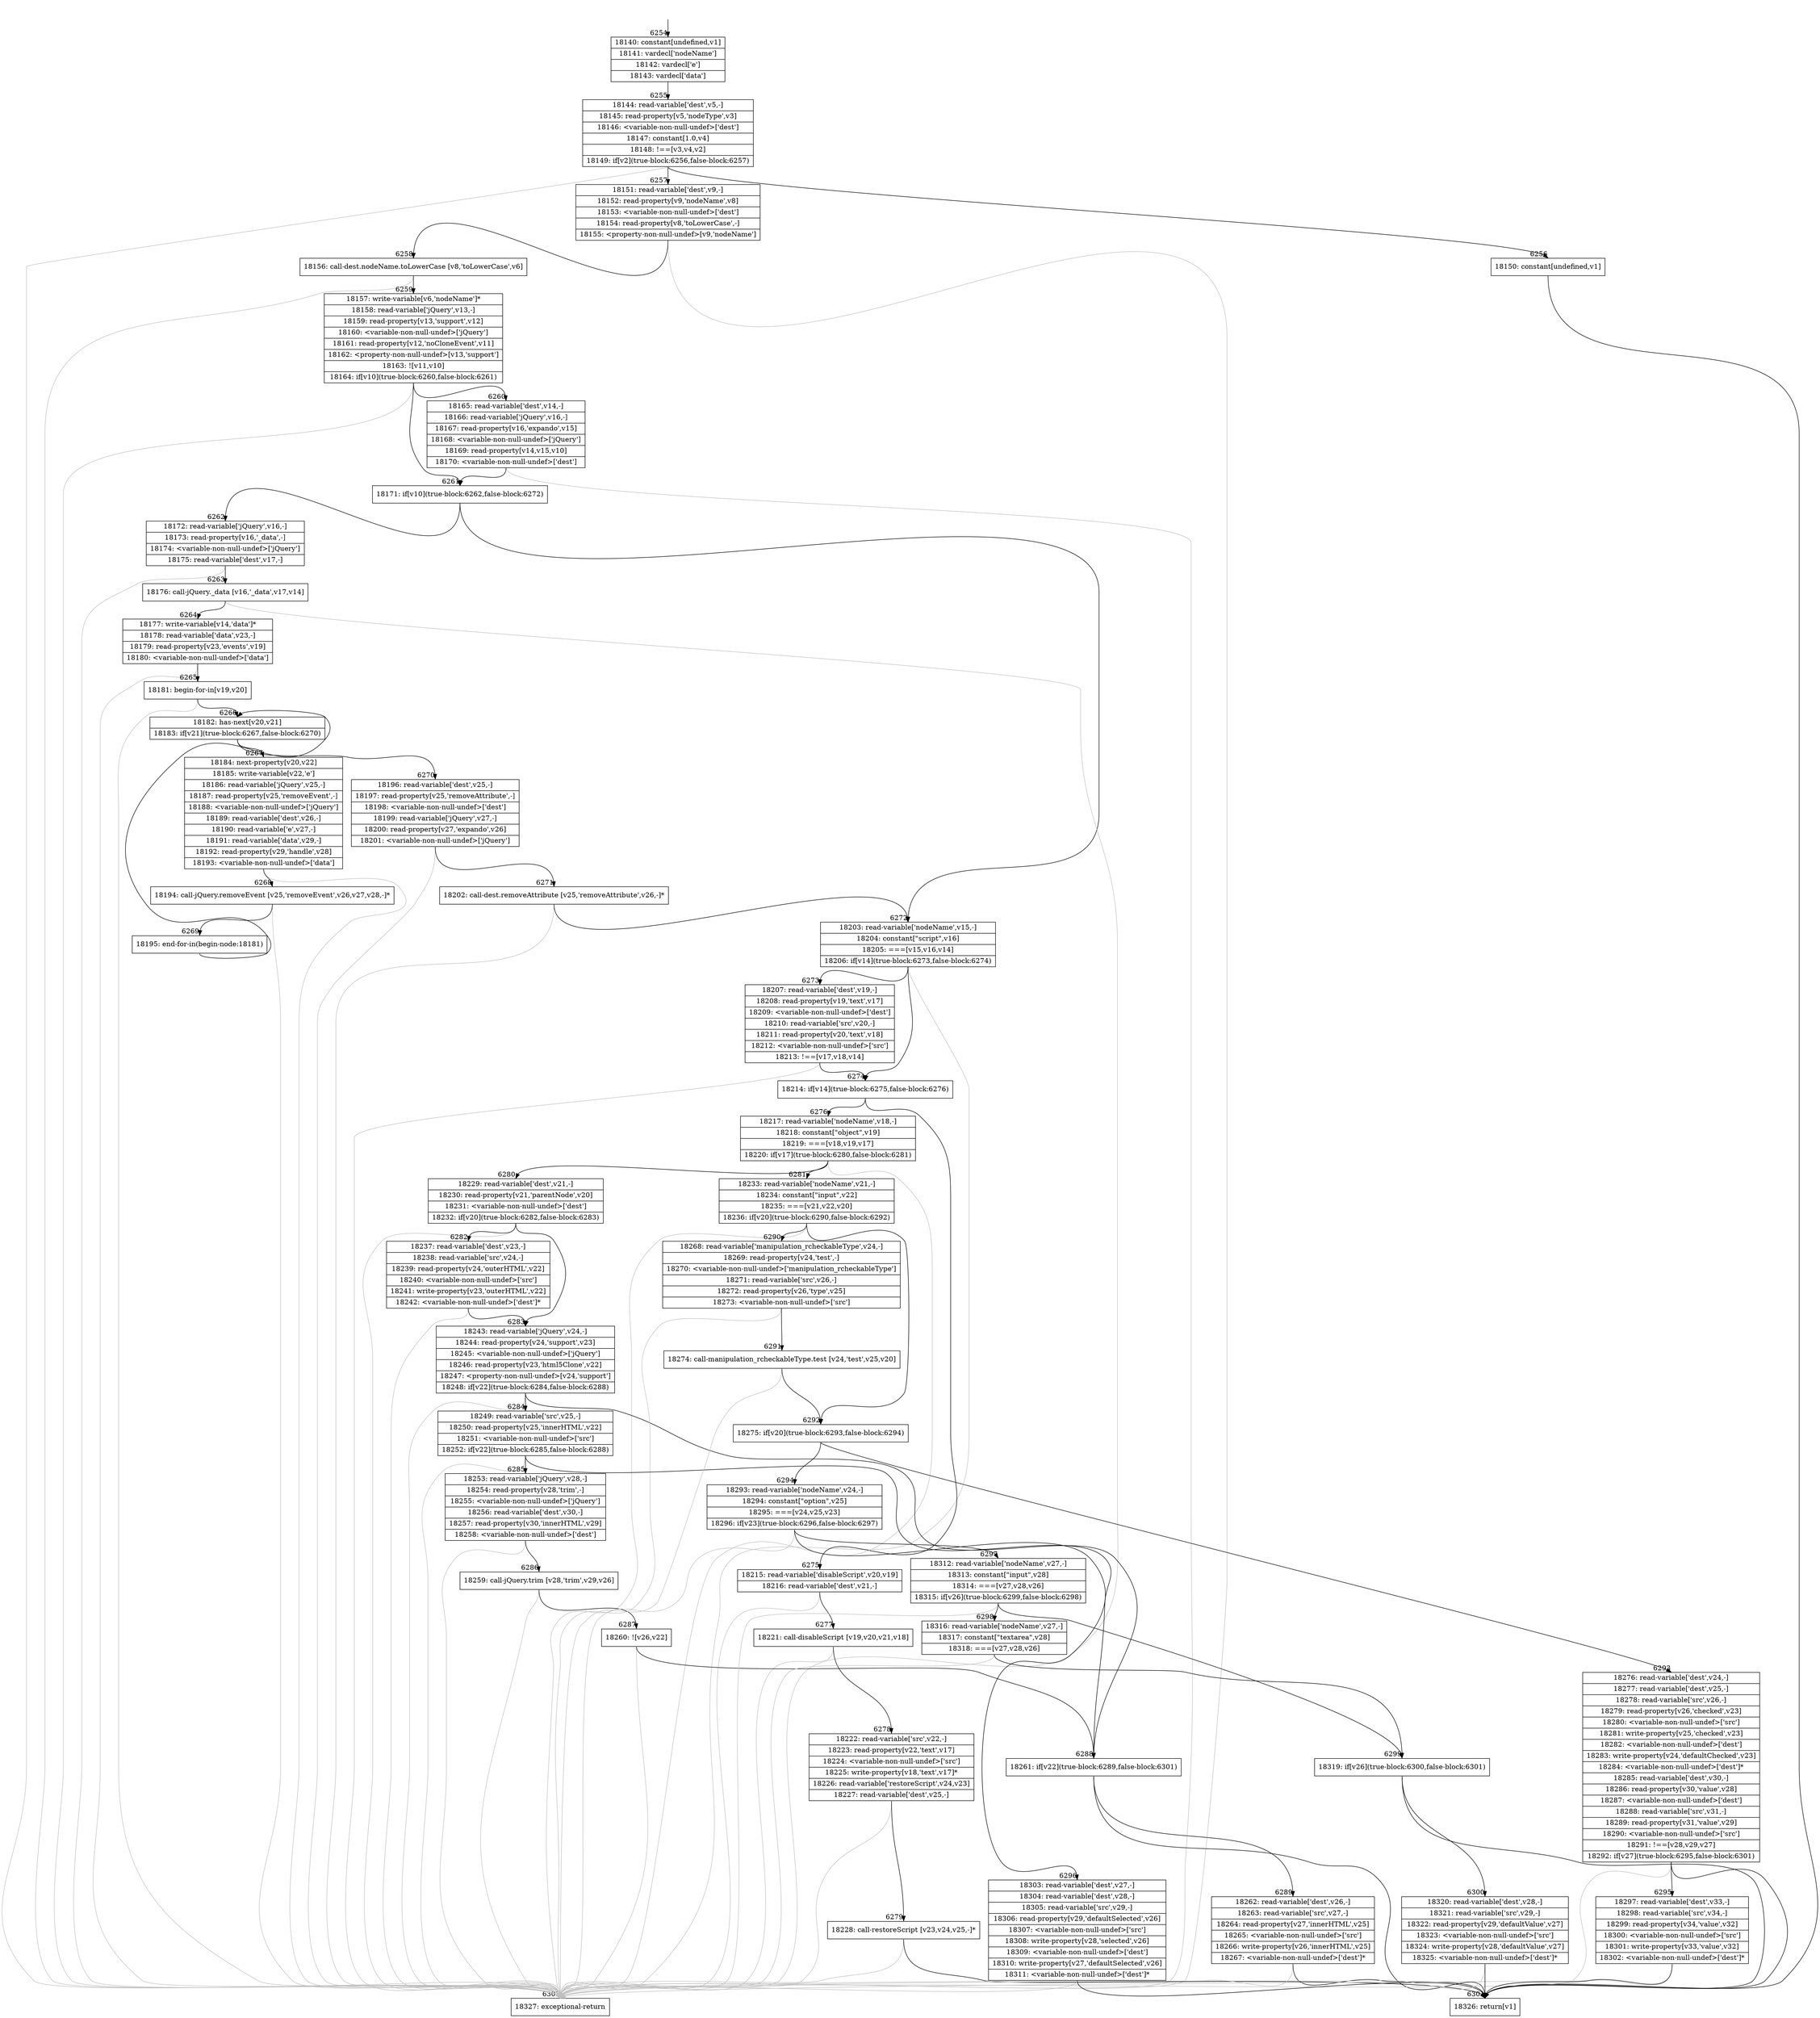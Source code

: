 digraph {
rankdir="TD"
BB_entry409[shape=none,label=""];
BB_entry409 -> BB6254 [tailport=s, headport=n, headlabel="    6254"]
BB6254 [shape=record label="{18140: constant[undefined,v1]|18141: vardecl['nodeName']|18142: vardecl['e']|18143: vardecl['data']}" ] 
BB6254 -> BB6255 [tailport=s, headport=n, headlabel="      6255"]
BB6255 [shape=record label="{18144: read-variable['dest',v5,-]|18145: read-property[v5,'nodeType',v3]|18146: \<variable-non-null-undef\>['dest']|18147: constant[1.0,v4]|18148: !==[v3,v4,v2]|18149: if[v2](true-block:6256,false-block:6257)}" ] 
BB6255 -> BB6256 [tailport=s, headport=n, headlabel="      6256"]
BB6255 -> BB6257 [tailport=s, headport=n, headlabel="      6257"]
BB6255 -> BB6302 [tailport=s, headport=n, color=gray, headlabel="      6302"]
BB6256 [shape=record label="{18150: constant[undefined,v1]}" ] 
BB6256 -> BB6301 [tailport=s, headport=n, headlabel="      6301"]
BB6257 [shape=record label="{18151: read-variable['dest',v9,-]|18152: read-property[v9,'nodeName',v8]|18153: \<variable-non-null-undef\>['dest']|18154: read-property[v8,'toLowerCase',-]|18155: \<property-non-null-undef\>[v9,'nodeName']}" ] 
BB6257 -> BB6258 [tailport=s, headport=n, headlabel="      6258"]
BB6257 -> BB6302 [tailport=s, headport=n, color=gray]
BB6258 [shape=record label="{18156: call-dest.nodeName.toLowerCase [v8,'toLowerCase',v6]}" ] 
BB6258 -> BB6259 [tailport=s, headport=n, headlabel="      6259"]
BB6258 -> BB6302 [tailport=s, headport=n, color=gray]
BB6259 [shape=record label="{18157: write-variable[v6,'nodeName']*|18158: read-variable['jQuery',v13,-]|18159: read-property[v13,'support',v12]|18160: \<variable-non-null-undef\>['jQuery']|18161: read-property[v12,'noCloneEvent',v11]|18162: \<property-non-null-undef\>[v13,'support']|18163: ![v11,v10]|18164: if[v10](true-block:6260,false-block:6261)}" ] 
BB6259 -> BB6261 [tailport=s, headport=n, headlabel="      6261"]
BB6259 -> BB6260 [tailport=s, headport=n, headlabel="      6260"]
BB6259 -> BB6302 [tailport=s, headport=n, color=gray]
BB6260 [shape=record label="{18165: read-variable['dest',v14,-]|18166: read-variable['jQuery',v16,-]|18167: read-property[v16,'expando',v15]|18168: \<variable-non-null-undef\>['jQuery']|18169: read-property[v14,v15,v10]|18170: \<variable-non-null-undef\>['dest']}" ] 
BB6260 -> BB6261 [tailport=s, headport=n]
BB6260 -> BB6302 [tailport=s, headport=n, color=gray]
BB6261 [shape=record label="{18171: if[v10](true-block:6262,false-block:6272)}" ] 
BB6261 -> BB6262 [tailport=s, headport=n, headlabel="      6262"]
BB6261 -> BB6272 [tailport=s, headport=n, headlabel="      6272"]
BB6262 [shape=record label="{18172: read-variable['jQuery',v16,-]|18173: read-property[v16,'_data',-]|18174: \<variable-non-null-undef\>['jQuery']|18175: read-variable['dest',v17,-]}" ] 
BB6262 -> BB6263 [tailport=s, headport=n, headlabel="      6263"]
BB6262 -> BB6302 [tailport=s, headport=n, color=gray]
BB6263 [shape=record label="{18176: call-jQuery._data [v16,'_data',v17,v14]}" ] 
BB6263 -> BB6264 [tailport=s, headport=n, headlabel="      6264"]
BB6263 -> BB6302 [tailport=s, headport=n, color=gray]
BB6264 [shape=record label="{18177: write-variable[v14,'data']*|18178: read-variable['data',v23,-]|18179: read-property[v23,'events',v19]|18180: \<variable-non-null-undef\>['data']}" ] 
BB6264 -> BB6265 [tailport=s, headport=n, headlabel="      6265"]
BB6264 -> BB6302 [tailport=s, headport=n, color=gray]
BB6265 [shape=record label="{18181: begin-for-in[v19,v20]}" ] 
BB6265 -> BB6266 [tailport=s, headport=n, headlabel="      6266"]
BB6265 -> BB6302 [tailport=s, headport=n, color=gray]
BB6266 [shape=record label="{18182: has-next[v20,v21]|18183: if[v21](true-block:6267,false-block:6270)}" ] 
BB6266 -> BB6267 [tailport=s, headport=n, headlabel="      6267"]
BB6266 -> BB6270 [tailport=s, headport=n, headlabel="      6270"]
BB6267 [shape=record label="{18184: next-property[v20,v22]|18185: write-variable[v22,'e']|18186: read-variable['jQuery',v25,-]|18187: read-property[v25,'removeEvent',-]|18188: \<variable-non-null-undef\>['jQuery']|18189: read-variable['dest',v26,-]|18190: read-variable['e',v27,-]|18191: read-variable['data',v29,-]|18192: read-property[v29,'handle',v28]|18193: \<variable-non-null-undef\>['data']}" ] 
BB6267 -> BB6268 [tailport=s, headport=n, headlabel="      6268"]
BB6267 -> BB6302 [tailport=s, headport=n, color=gray]
BB6268 [shape=record label="{18194: call-jQuery.removeEvent [v25,'removeEvent',v26,v27,v28,-]*}" ] 
BB6268 -> BB6269 [tailport=s, headport=n, headlabel="      6269"]
BB6268 -> BB6302 [tailport=s, headport=n, color=gray]
BB6269 [shape=record label="{18195: end-for-in(begin-node:18181)}" ] 
BB6269 -> BB6266 [tailport=s, headport=n]
BB6270 [shape=record label="{18196: read-variable['dest',v25,-]|18197: read-property[v25,'removeAttribute',-]|18198: \<variable-non-null-undef\>['dest']|18199: read-variable['jQuery',v27,-]|18200: read-property[v27,'expando',v26]|18201: \<variable-non-null-undef\>['jQuery']}" ] 
BB6270 -> BB6271 [tailport=s, headport=n, headlabel="      6271"]
BB6270 -> BB6302 [tailport=s, headport=n, color=gray]
BB6271 [shape=record label="{18202: call-dest.removeAttribute [v25,'removeAttribute',v26,-]*}" ] 
BB6271 -> BB6272 [tailport=s, headport=n]
BB6271 -> BB6302 [tailport=s, headport=n, color=gray]
BB6272 [shape=record label="{18203: read-variable['nodeName',v15,-]|18204: constant[\"script\",v16]|18205: ===[v15,v16,v14]|18206: if[v14](true-block:6273,false-block:6274)}" ] 
BB6272 -> BB6274 [tailport=s, headport=n, headlabel="      6274"]
BB6272 -> BB6273 [tailport=s, headport=n, headlabel="      6273"]
BB6272 -> BB6302 [tailport=s, headport=n, color=gray]
BB6273 [shape=record label="{18207: read-variable['dest',v19,-]|18208: read-property[v19,'text',v17]|18209: \<variable-non-null-undef\>['dest']|18210: read-variable['src',v20,-]|18211: read-property[v20,'text',v18]|18212: \<variable-non-null-undef\>['src']|18213: !==[v17,v18,v14]}" ] 
BB6273 -> BB6274 [tailport=s, headport=n]
BB6273 -> BB6302 [tailport=s, headport=n, color=gray]
BB6274 [shape=record label="{18214: if[v14](true-block:6275,false-block:6276)}" ] 
BB6274 -> BB6275 [tailport=s, headport=n, headlabel="      6275"]
BB6274 -> BB6276 [tailport=s, headport=n, headlabel="      6276"]
BB6275 [shape=record label="{18215: read-variable['disableScript',v20,v19]|18216: read-variable['dest',v21,-]}" ] 
BB6275 -> BB6277 [tailport=s, headport=n, headlabel="      6277"]
BB6275 -> BB6302 [tailport=s, headport=n, color=gray]
BB6276 [shape=record label="{18217: read-variable['nodeName',v18,-]|18218: constant[\"object\",v19]|18219: ===[v18,v19,v17]|18220: if[v17](true-block:6280,false-block:6281)}" ] 
BB6276 -> BB6280 [tailport=s, headport=n, headlabel="      6280"]
BB6276 -> BB6281 [tailport=s, headport=n, headlabel="      6281"]
BB6276 -> BB6302 [tailport=s, headport=n, color=gray]
BB6277 [shape=record label="{18221: call-disableScript [v19,v20,v21,v18]}" ] 
BB6277 -> BB6278 [tailport=s, headport=n, headlabel="      6278"]
BB6277 -> BB6302 [tailport=s, headport=n, color=gray]
BB6278 [shape=record label="{18222: read-variable['src',v22,-]|18223: read-property[v22,'text',v17]|18224: \<variable-non-null-undef\>['src']|18225: write-property[v18,'text',v17]*|18226: read-variable['restoreScript',v24,v23]|18227: read-variable['dest',v25,-]}" ] 
BB6278 -> BB6279 [tailport=s, headport=n, headlabel="      6279"]
BB6278 -> BB6302 [tailport=s, headport=n, color=gray]
BB6279 [shape=record label="{18228: call-restoreScript [v23,v24,v25,-]*}" ] 
BB6279 -> BB6301 [tailport=s, headport=n]
BB6279 -> BB6302 [tailport=s, headport=n, color=gray]
BB6280 [shape=record label="{18229: read-variable['dest',v21,-]|18230: read-property[v21,'parentNode',v20]|18231: \<variable-non-null-undef\>['dest']|18232: if[v20](true-block:6282,false-block:6283)}" ] 
BB6280 -> BB6282 [tailport=s, headport=n, headlabel="      6282"]
BB6280 -> BB6283 [tailport=s, headport=n, headlabel="      6283"]
BB6280 -> BB6302 [tailport=s, headport=n, color=gray]
BB6281 [shape=record label="{18233: read-variable['nodeName',v21,-]|18234: constant[\"input\",v22]|18235: ===[v21,v22,v20]|18236: if[v20](true-block:6290,false-block:6292)}" ] 
BB6281 -> BB6292 [tailport=s, headport=n, headlabel="      6292"]
BB6281 -> BB6290 [tailport=s, headport=n, headlabel="      6290"]
BB6281 -> BB6302 [tailport=s, headport=n, color=gray]
BB6282 [shape=record label="{18237: read-variable['dest',v23,-]|18238: read-variable['src',v24,-]|18239: read-property[v24,'outerHTML',v22]|18240: \<variable-non-null-undef\>['src']|18241: write-property[v23,'outerHTML',v22]|18242: \<variable-non-null-undef\>['dest']*}" ] 
BB6282 -> BB6283 [tailport=s, headport=n]
BB6282 -> BB6302 [tailport=s, headport=n, color=gray]
BB6283 [shape=record label="{18243: read-variable['jQuery',v24,-]|18244: read-property[v24,'support',v23]|18245: \<variable-non-null-undef\>['jQuery']|18246: read-property[v23,'html5Clone',v22]|18247: \<property-non-null-undef\>[v24,'support']|18248: if[v22](true-block:6284,false-block:6288)}" ] 
BB6283 -> BB6288 [tailport=s, headport=n, headlabel="      6288"]
BB6283 -> BB6284 [tailport=s, headport=n, headlabel="      6284"]
BB6283 -> BB6302 [tailport=s, headport=n, color=gray]
BB6284 [shape=record label="{18249: read-variable['src',v25,-]|18250: read-property[v25,'innerHTML',v22]|18251: \<variable-non-null-undef\>['src']|18252: if[v22](true-block:6285,false-block:6288)}" ] 
BB6284 -> BB6288 [tailport=s, headport=n]
BB6284 -> BB6285 [tailport=s, headport=n, headlabel="      6285"]
BB6284 -> BB6302 [tailport=s, headport=n, color=gray]
BB6285 [shape=record label="{18253: read-variable['jQuery',v28,-]|18254: read-property[v28,'trim',-]|18255: \<variable-non-null-undef\>['jQuery']|18256: read-variable['dest',v30,-]|18257: read-property[v30,'innerHTML',v29]|18258: \<variable-non-null-undef\>['dest']}" ] 
BB6285 -> BB6286 [tailport=s, headport=n, headlabel="      6286"]
BB6285 -> BB6302 [tailport=s, headport=n, color=gray]
BB6286 [shape=record label="{18259: call-jQuery.trim [v28,'trim',v29,v26]}" ] 
BB6286 -> BB6287 [tailport=s, headport=n, headlabel="      6287"]
BB6286 -> BB6302 [tailport=s, headport=n, color=gray]
BB6287 [shape=record label="{18260: ![v26,v22]}" ] 
BB6287 -> BB6288 [tailport=s, headport=n]
BB6287 -> BB6302 [tailport=s, headport=n, color=gray]
BB6288 [shape=record label="{18261: if[v22](true-block:6289,false-block:6301)}" ] 
BB6288 -> BB6289 [tailport=s, headport=n, headlabel="      6289"]
BB6288 -> BB6301 [tailport=s, headport=n]
BB6289 [shape=record label="{18262: read-variable['dest',v26,-]|18263: read-variable['src',v27,-]|18264: read-property[v27,'innerHTML',v25]|18265: \<variable-non-null-undef\>['src']|18266: write-property[v26,'innerHTML',v25]|18267: \<variable-non-null-undef\>['dest']*}" ] 
BB6289 -> BB6301 [tailport=s, headport=n]
BB6289 -> BB6302 [tailport=s, headport=n, color=gray]
BB6290 [shape=record label="{18268: read-variable['manipulation_rcheckableType',v24,-]|18269: read-property[v24,'test',-]|18270: \<variable-non-null-undef\>['manipulation_rcheckableType']|18271: read-variable['src',v26,-]|18272: read-property[v26,'type',v25]|18273: \<variable-non-null-undef\>['src']}" ] 
BB6290 -> BB6291 [tailport=s, headport=n, headlabel="      6291"]
BB6290 -> BB6302 [tailport=s, headport=n, color=gray]
BB6291 [shape=record label="{18274: call-manipulation_rcheckableType.test [v24,'test',v25,v20]}" ] 
BB6291 -> BB6292 [tailport=s, headport=n]
BB6291 -> BB6302 [tailport=s, headport=n, color=gray]
BB6292 [shape=record label="{18275: if[v20](true-block:6293,false-block:6294)}" ] 
BB6292 -> BB6293 [tailport=s, headport=n, headlabel="      6293"]
BB6292 -> BB6294 [tailport=s, headport=n, headlabel="      6294"]
BB6293 [shape=record label="{18276: read-variable['dest',v24,-]|18277: read-variable['dest',v25,-]|18278: read-variable['src',v26,-]|18279: read-property[v26,'checked',v23]|18280: \<variable-non-null-undef\>['src']|18281: write-property[v25,'checked',v23]|18282: \<variable-non-null-undef\>['dest']|18283: write-property[v24,'defaultChecked',v23]|18284: \<variable-non-null-undef\>['dest']*|18285: read-variable['dest',v30,-]|18286: read-property[v30,'value',v28]|18287: \<variable-non-null-undef\>['dest']|18288: read-variable['src',v31,-]|18289: read-property[v31,'value',v29]|18290: \<variable-non-null-undef\>['src']|18291: !==[v28,v29,v27]|18292: if[v27](true-block:6295,false-block:6301)}" ] 
BB6293 -> BB6295 [tailport=s, headport=n, headlabel="      6295"]
BB6293 -> BB6301 [tailport=s, headport=n]
BB6293 -> BB6302 [tailport=s, headport=n, color=gray]
BB6294 [shape=record label="{18293: read-variable['nodeName',v24,-]|18294: constant[\"option\",v25]|18295: ===[v24,v25,v23]|18296: if[v23](true-block:6296,false-block:6297)}" ] 
BB6294 -> BB6296 [tailport=s, headport=n, headlabel="      6296"]
BB6294 -> BB6297 [tailport=s, headport=n, headlabel="      6297"]
BB6294 -> BB6302 [tailport=s, headport=n, color=gray]
BB6295 [shape=record label="{18297: read-variable['dest',v33,-]|18298: read-variable['src',v34,-]|18299: read-property[v34,'value',v32]|18300: \<variable-non-null-undef\>['src']|18301: write-property[v33,'value',v32]|18302: \<variable-non-null-undef\>['dest']*}" ] 
BB6295 -> BB6301 [tailport=s, headport=n]
BB6295 -> BB6302 [tailport=s, headport=n, color=gray]
BB6296 [shape=record label="{18303: read-variable['dest',v27,-]|18304: read-variable['dest',v28,-]|18305: read-variable['src',v29,-]|18306: read-property[v29,'defaultSelected',v26]|18307: \<variable-non-null-undef\>['src']|18308: write-property[v28,'selected',v26]|18309: \<variable-non-null-undef\>['dest']|18310: write-property[v27,'defaultSelected',v26]|18311: \<variable-non-null-undef\>['dest']*}" ] 
BB6296 -> BB6301 [tailport=s, headport=n]
BB6296 -> BB6302 [tailport=s, headport=n, color=gray]
BB6297 [shape=record label="{18312: read-variable['nodeName',v27,-]|18313: constant[\"input\",v28]|18314: ===[v27,v28,v26]|18315: if[v26](true-block:6299,false-block:6298)}" ] 
BB6297 -> BB6299 [tailport=s, headport=n, headlabel="      6299"]
BB6297 -> BB6298 [tailport=s, headport=n, headlabel="      6298"]
BB6297 -> BB6302 [tailport=s, headport=n, color=gray]
BB6298 [shape=record label="{18316: read-variable['nodeName',v27,-]|18317: constant[\"textarea\",v28]|18318: ===[v27,v28,v26]}" ] 
BB6298 -> BB6299 [tailport=s, headport=n]
BB6298 -> BB6302 [tailport=s, headport=n, color=gray]
BB6299 [shape=record label="{18319: if[v26](true-block:6300,false-block:6301)}" ] 
BB6299 -> BB6300 [tailport=s, headport=n, headlabel="      6300"]
BB6299 -> BB6301 [tailport=s, headport=n]
BB6300 [shape=record label="{18320: read-variable['dest',v28,-]|18321: read-variable['src',v29,-]|18322: read-property[v29,'defaultValue',v27]|18323: \<variable-non-null-undef\>['src']|18324: write-property[v28,'defaultValue',v27]|18325: \<variable-non-null-undef\>['dest']*}" ] 
BB6300 -> BB6301 [tailport=s, headport=n]
BB6300 -> BB6302 [tailport=s, headport=n, color=gray]
BB6301 [shape=record label="{18326: return[v1]}" ] 
BB6302 [shape=record label="{18327: exceptional-return}" ] 
}
